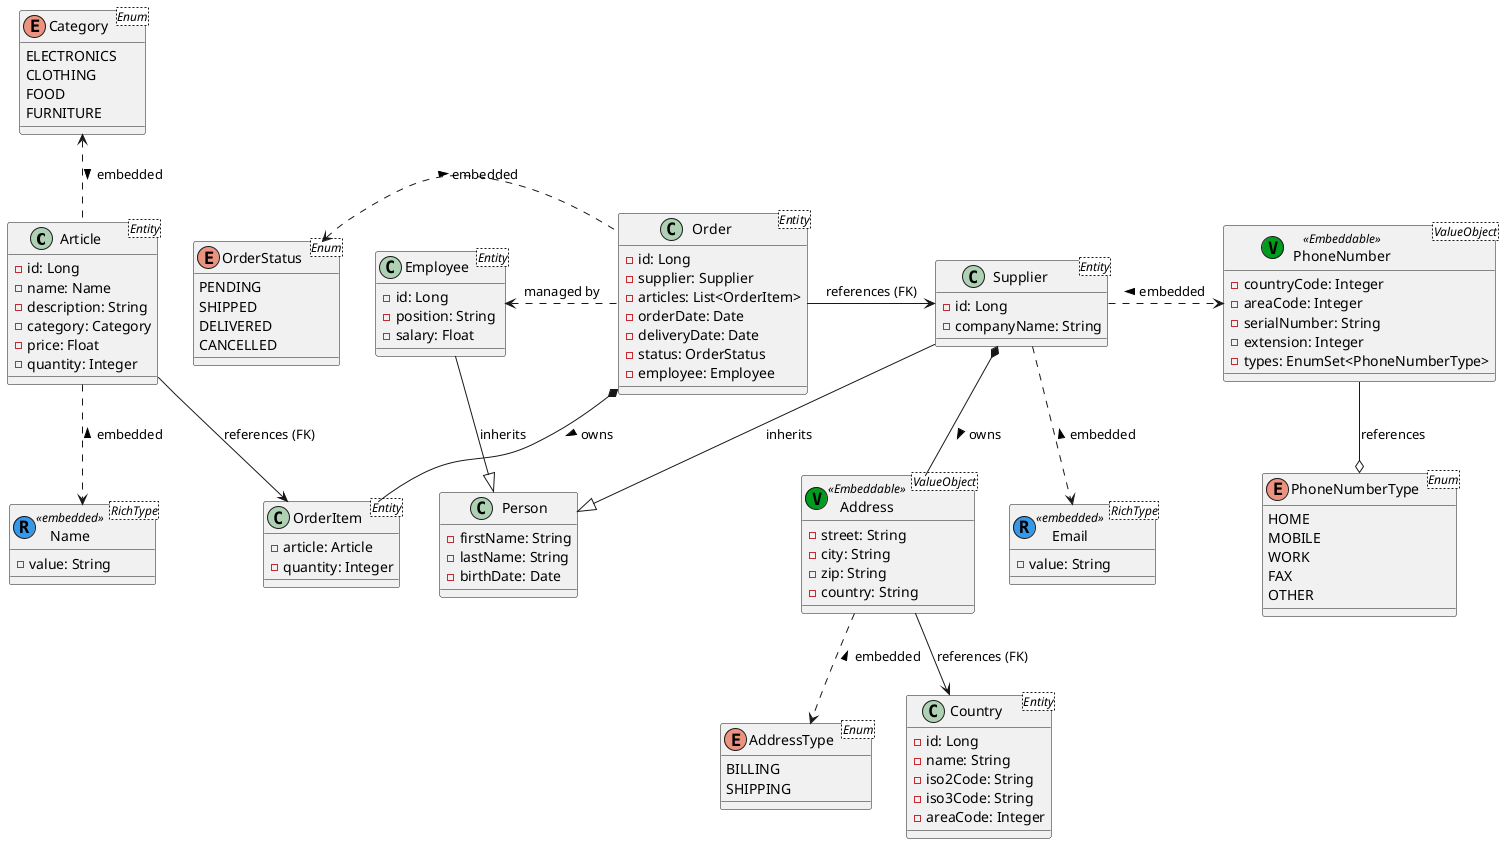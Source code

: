 @startuml
'hide methods

class Article <Entity> {
    - id: Long
    - name: Name
    - description: String
    - category: Category
    - price: Float
    - quantity: Integer
}

class Supplier <Entity> {
    - id: Long
    - companyName: String
}

class Employee <Entity> {
    - id: Long
    - position: String
    - salary: Float
}

class Person {
    - firstName: String
    - lastName: String
    - birthDate: Date
}

class Email <RichType> <<(R, #3498eb) embedded >> {
    - value: String
}

class PhoneNumber <ValueObject> <<(V, #009c1d) Embeddable >> {
    - countryCode: Integer
    - areaCode: Integer
    - serialNumber: String
    - extension: Integer
    - types: EnumSet<PhoneNumberType>
}

enum PhoneNumberType <Enum> {
    HOME
    MOBILE
    WORK
    FAX
    OTHER
}

class Address <ValueObject> <<(V, #009c1d) Embeddable >> {
    - street: String
    - city: String
    - zip: String
    - country: String
}

enum AddressType <Enum> {
    BILLING
    SHIPPING
}

class Country <Entity> {
    - id: Long
    - name: String
    - iso2Code: String
    - iso3Code: String
    - areaCode: Integer
}

class Order <Entity> {
    - id: Long
    - supplier: Supplier
    - articles: List<OrderItem>
    - orderDate: Date
    - deliveryDate: Date
    - status: OrderStatus
    - employee: Employee

}

class OrderItem <Entity> {
    - article: Article
    - quantity: Integer
}

enum OrderStatus <Enum> {
    PENDING
    SHIPPED
    DELIVERED
    CANCELLED
}

class Name <RichType> <<(R, #3498eb) embedded >> {
    - value: String
}

enum Category <Enum> {
    ELECTRONICS
    CLOTHING
    FOOD
    FURNITURE
}

Employee --|> Person : inherits
Supplier --|> Person : inherits
Article .up.> Category : < embedded
Article .down.> Name : < embedded
Order -right-> Supplier : references (FK)
Order *-- OrderItem : > owns
Order .left.> OrderStatus : < embedded
Supplier .down.> Email : < embedded
Supplier .right.> PhoneNumber : < embedded
PhoneNumber -down-o PhoneNumberType : references
Supplier *-down- Address : > owns
Address -down-> Country : references (FK)
Address .down.> AddressType : < embedded
Order .left.> Employee : "managed by"
Article -down-> OrderItem : references (FK)

@enduml
